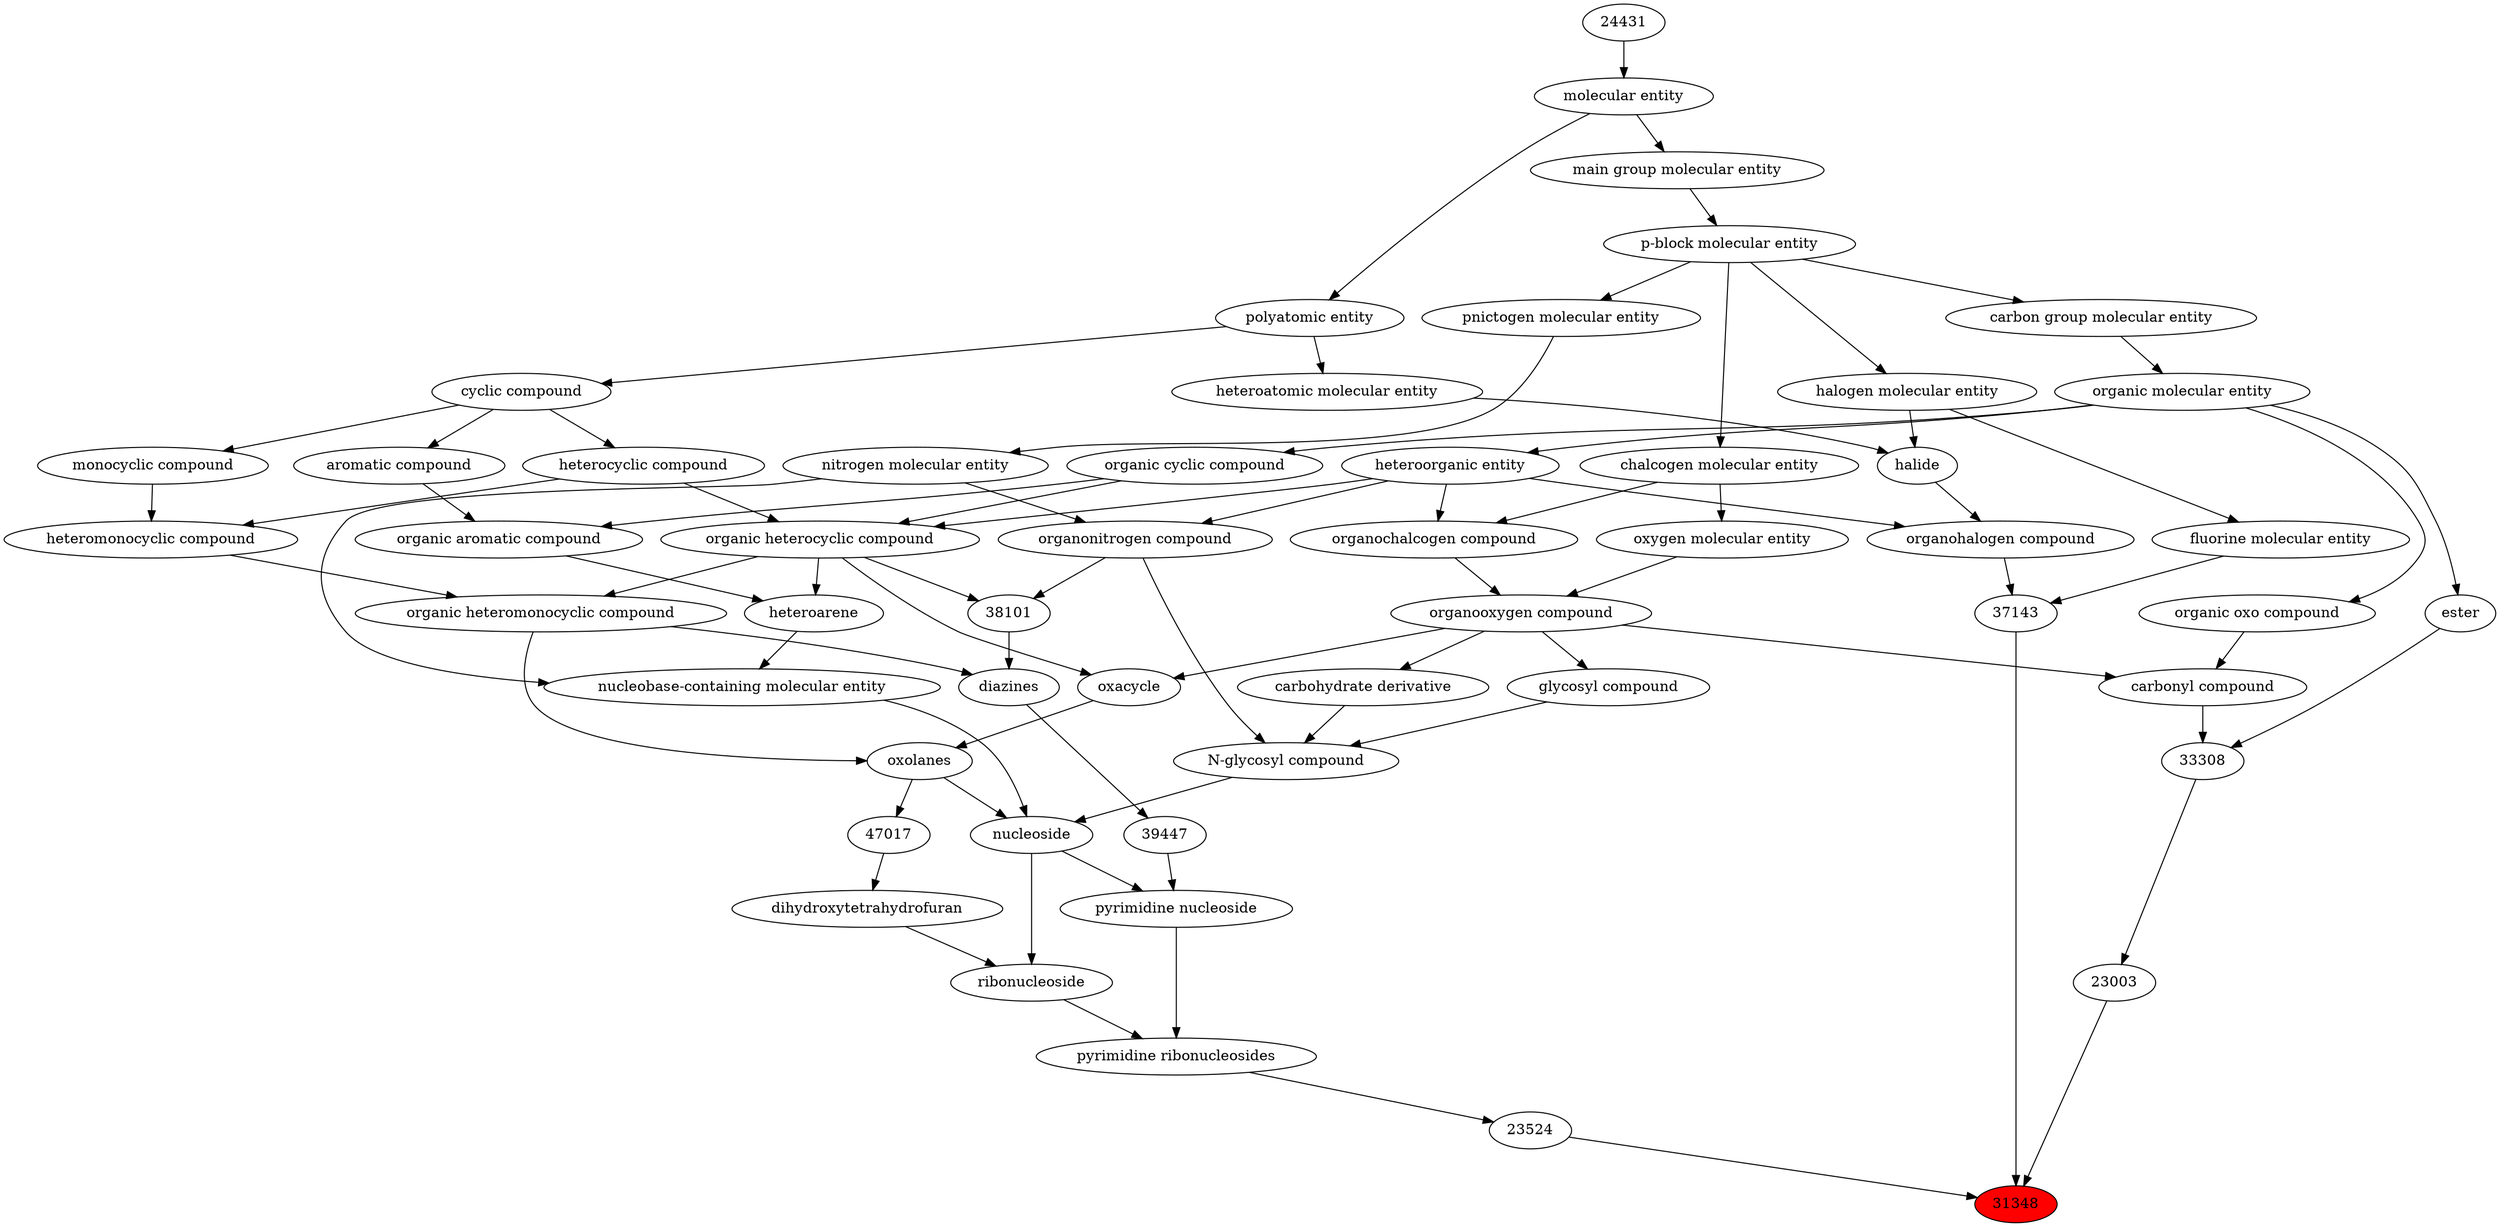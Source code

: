 digraph tree{ 
31348 [label="31348" fillcolor=red style=filled]
23524 -> 31348
23003 -> 31348
37143 -> 31348
23524 [label="23524"]
39446 -> 23524
23003 [label="23003"]
33308 -> 23003
37143 [label="37143"]
36684 -> 37143
24062 -> 37143
39446 [label="pyrimidine ribonucleosides"]
26440 -> 39446
18254 -> 39446
33308 [label="33308"]
36586 -> 33308
35701 -> 33308
36684 [label="organohalogen compound"]
33285 -> 36684
37578 -> 36684
24062 [label="fluorine molecular entity"]
24471 -> 24062
26440 [label="pyrimidine nucleoside"]
39447 -> 26440
33838 -> 26440
18254 [label="ribonucleoside"]
47019 -> 18254
33838 -> 18254
36586 [label="carbonyl compound"]
36587 -> 36586
36963 -> 36586
35701 [label="ester"]
50860 -> 35701
33285 [label="heteroorganic entity"]
50860 -> 33285
37578 [label="halide"]
24471 -> 37578
37577 -> 37578
24471 [label="halogen molecular entity"]
33675 -> 24471
39447 [label="39447"]
38313 -> 39447
33838 [label="nucleoside"]
21731 -> 33838
26912 -> 33838
61120 -> 33838
47019 [label="dihydroxytetrahydrofuran"]
47017 -> 47019
36587 [label="organic oxo compound"]
50860 -> 36587
36963 [label="organooxygen compound"]
36962 -> 36963
25806 -> 36963
50860 [label="organic molecular entity"]
33582 -> 50860
37577 [label="heteroatomic molecular entity"]
36357 -> 37577
33675 [label="p-block molecular entity"]
33579 -> 33675
38313 [label="diazines"]
25693 -> 38313
38101 -> 38313
21731 [label="N-glycosyl compound"]
35352 -> 21731
63161 -> 21731
63299 -> 21731
26912 [label="oxolanes"]
25693 -> 26912
38104 -> 26912
61120 [label="nucleobase-containing molecular entity"]
33833 -> 61120
51143 -> 61120
47017 [label="47017"]
26912 -> 47017
36962 [label="organochalcogen compound"]
33285 -> 36962
33304 -> 36962
25806 [label="oxygen molecular entity"]
33304 -> 25806
33582 [label="carbon group molecular entity"]
33675 -> 33582
36357 [label="polyatomic entity"]
23367 -> 36357
33579 [label="main group molecular entity"]
23367 -> 33579
25693 [label="organic heteromonocyclic compound"]
33670 -> 25693
24532 -> 25693
38101 [label="38101"]
24532 -> 38101
35352 -> 38101
35352 [label="organonitrogen compound"]
51143 -> 35352
33285 -> 35352
63161 [label="glycosyl compound"]
36963 -> 63161
63299 [label="carbohydrate derivative"]
36963 -> 63299
38104 [label="oxacycle"]
24532 -> 38104
36963 -> 38104
33833 [label="heteroarene"]
33659 -> 33833
24532 -> 33833
51143 [label="nitrogen molecular entity"]
33302 -> 51143
33304 [label="chalcogen molecular entity"]
33675 -> 33304
23367 [label="molecular entity"]
24431 -> 23367
33670 [label="heteromonocyclic compound"]
5686 -> 33670
33661 -> 33670
24532 [label="organic heterocyclic compound"]
33285 -> 24532
33832 -> 24532
5686 -> 24532
33659 [label="organic aromatic compound"]
33832 -> 33659
33655 -> 33659
33302 [label="pnictogen molecular entity"]
33675 -> 33302
24431 [label="24431"]
5686 [label="heterocyclic compound"]
33595 -> 5686
33661 [label="monocyclic compound"]
33595 -> 33661
33832 [label="organic cyclic compound"]
50860 -> 33832
33655 [label="aromatic compound"]
33595 -> 33655
33595 [label="cyclic compound"]
36357 -> 33595
}